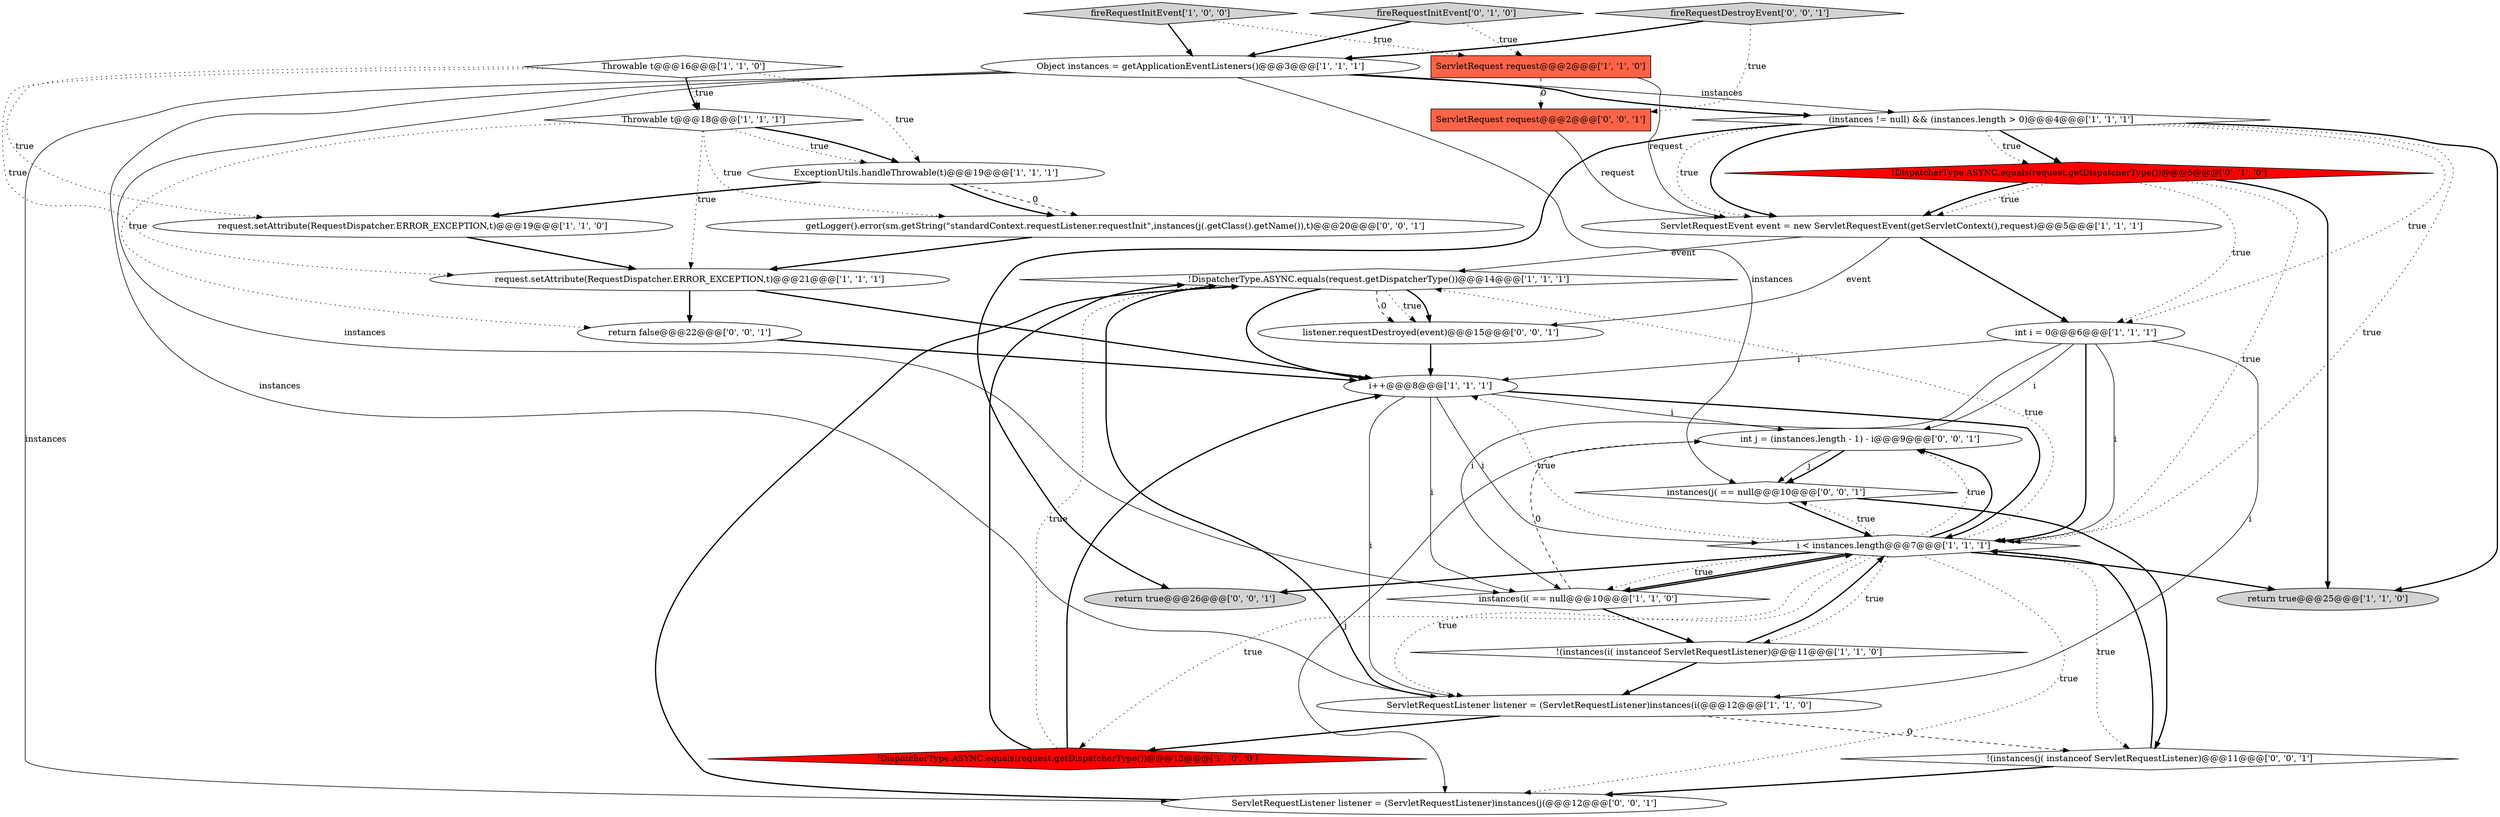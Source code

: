 digraph {
17 [style = filled, label = "ServletRequestEvent event = new ServletRequestEvent(getServletContext(),request)@@@5@@@['1', '1', '1']", fillcolor = white, shape = ellipse image = "AAA0AAABBB1BBB"];
2 [style = filled, label = "!DispatcherType.ASYNC.equals(request.getDispatcherType())@@@13@@@['1', '0', '0']", fillcolor = red, shape = diamond image = "AAA1AAABBB1BBB"];
20 [style = filled, label = "fireRequestInitEvent['0', '1', '0']", fillcolor = lightgray, shape = diamond image = "AAA0AAABBB2BBB"];
4 [style = filled, label = "(instances != null) && (instances.length > 0)@@@4@@@['1', '1', '1']", fillcolor = white, shape = diamond image = "AAA0AAABBB1BBB"];
21 [style = filled, label = "getLogger().error(sm.getString(\"standardContext.requestListener.requestInit\",instances(j(.getClass().getName()),t)@@@20@@@['0', '0', '1']", fillcolor = white, shape = ellipse image = "AAA0AAABBB3BBB"];
13 [style = filled, label = "return true@@@25@@@['1', '1', '0']", fillcolor = lightgray, shape = ellipse image = "AAA0AAABBB1BBB"];
26 [style = filled, label = "int j = (instances.length - 1) - i@@@9@@@['0', '0', '1']", fillcolor = white, shape = ellipse image = "AAA0AAABBB3BBB"];
30 [style = filled, label = "return false@@@22@@@['0', '0', '1']", fillcolor = white, shape = ellipse image = "AAA0AAABBB3BBB"];
5 [style = filled, label = "!DispatcherType.ASYNC.equals(request.getDispatcherType())@@@14@@@['1', '1', '1']", fillcolor = white, shape = diamond image = "AAA0AAABBB1BBB"];
27 [style = filled, label = "ServletRequest request@@@2@@@['0', '0', '1']", fillcolor = tomato, shape = box image = "AAA0AAABBB3BBB"];
0 [style = filled, label = "request.setAttribute(RequestDispatcher.ERROR_EXCEPTION,t)@@@19@@@['1', '1', '0']", fillcolor = white, shape = ellipse image = "AAA0AAABBB1BBB"];
18 [style = filled, label = "i++@@@8@@@['1', '1', '1']", fillcolor = white, shape = ellipse image = "AAA0AAABBB1BBB"];
1 [style = filled, label = "ServletRequest request@@@2@@@['1', '1', '0']", fillcolor = tomato, shape = box image = "AAA0AAABBB1BBB"];
22 [style = filled, label = "return true@@@26@@@['0', '0', '1']", fillcolor = lightgray, shape = ellipse image = "AAA0AAABBB3BBB"];
14 [style = filled, label = "fireRequestInitEvent['1', '0', '0']", fillcolor = lightgray, shape = diamond image = "AAA0AAABBB1BBB"];
19 [style = filled, label = "!DispatcherType.ASYNC.equals(request.getDispatcherType())@@@5@@@['0', '1', '0']", fillcolor = red, shape = diamond image = "AAA1AAABBB2BBB"];
7 [style = filled, label = "int i = 0@@@6@@@['1', '1', '1']", fillcolor = white, shape = ellipse image = "AAA0AAABBB1BBB"];
9 [style = filled, label = "ExceptionUtils.handleThrowable(t)@@@19@@@['1', '1', '1']", fillcolor = white, shape = ellipse image = "AAA0AAABBB1BBB"];
12 [style = filled, label = "Throwable t@@@18@@@['1', '1', '1']", fillcolor = white, shape = diamond image = "AAA0AAABBB1BBB"];
23 [style = filled, label = "instances(j( == null@@@10@@@['0', '0', '1']", fillcolor = white, shape = diamond image = "AAA0AAABBB3BBB"];
10 [style = filled, label = "Throwable t@@@16@@@['1', '1', '0']", fillcolor = white, shape = diamond image = "AAA0AAABBB1BBB"];
15 [style = filled, label = "instances(i( == null@@@10@@@['1', '1', '0']", fillcolor = white, shape = diamond image = "AAA0AAABBB1BBB"];
8 [style = filled, label = "!(instances(i( instanceof ServletRequestListener)@@@11@@@['1', '1', '0']", fillcolor = white, shape = diamond image = "AAA0AAABBB1BBB"];
6 [style = filled, label = "i < instances.length@@@7@@@['1', '1', '1']", fillcolor = white, shape = diamond image = "AAA0AAABBB1BBB"];
16 [style = filled, label = "ServletRequestListener listener = (ServletRequestListener)instances(i(@@@12@@@['1', '1', '0']", fillcolor = white, shape = ellipse image = "AAA0AAABBB1BBB"];
29 [style = filled, label = "ServletRequestListener listener = (ServletRequestListener)instances(j(@@@12@@@['0', '0', '1']", fillcolor = white, shape = ellipse image = "AAA0AAABBB3BBB"];
3 [style = filled, label = "Object instances = getApplicationEventListeners()@@@3@@@['1', '1', '1']", fillcolor = white, shape = ellipse image = "AAA0AAABBB1BBB"];
28 [style = filled, label = "fireRequestDestroyEvent['0', '0', '1']", fillcolor = lightgray, shape = diamond image = "AAA0AAABBB3BBB"];
11 [style = filled, label = "request.setAttribute(RequestDispatcher.ERROR_EXCEPTION,t)@@@21@@@['1', '1', '1']", fillcolor = white, shape = ellipse image = "AAA0AAABBB1BBB"];
25 [style = filled, label = "!(instances(j( instanceof ServletRequestListener)@@@11@@@['0', '0', '1']", fillcolor = white, shape = diamond image = "AAA0AAABBB3BBB"];
24 [style = filled, label = "listener.requestDestroyed(event)@@@15@@@['0', '0', '1']", fillcolor = white, shape = ellipse image = "AAA0AAABBB3BBB"];
14->3 [style = bold, label=""];
8->16 [style = bold, label=""];
29->5 [style = bold, label=""];
6->22 [style = bold, label=""];
1->27 [style = dashed, label="0"];
27->17 [style = solid, label="request"];
5->24 [style = dashed, label="0"];
4->7 [style = dotted, label="true"];
8->6 [style = bold, label=""];
7->15 [style = solid, label="i"];
25->29 [style = bold, label=""];
25->6 [style = bold, label=""];
12->9 [style = bold, label=""];
3->23 [style = solid, label="instances"];
30->18 [style = bold, label=""];
3->4 [style = bold, label=""];
12->21 [style = dotted, label="true"];
7->16 [style = solid, label="i"];
5->24 [style = dotted, label="true"];
17->24 [style = solid, label="event"];
6->26 [style = dotted, label="true"];
6->18 [style = dotted, label="true"];
9->21 [style = dashed, label="0"];
10->12 [style = bold, label=""];
9->21 [style = bold, label=""];
7->6 [style = solid, label="i"];
28->3 [style = bold, label=""];
28->27 [style = dotted, label="true"];
4->17 [style = dotted, label="true"];
6->15 [style = dotted, label="true"];
23->25 [style = bold, label=""];
3->29 [style = solid, label="instances"];
19->17 [style = dotted, label="true"];
16->25 [style = dashed, label="0"];
4->19 [style = bold, label=""];
2->18 [style = bold, label=""];
7->18 [style = solid, label="i"];
20->3 [style = bold, label=""];
1->17 [style = solid, label="request"];
24->18 [style = bold, label=""];
11->18 [style = bold, label=""];
18->15 [style = solid, label="i"];
12->11 [style = dotted, label="true"];
19->13 [style = bold, label=""];
21->11 [style = bold, label=""];
6->29 [style = dotted, label="true"];
6->25 [style = dotted, label="true"];
7->6 [style = bold, label=""];
15->26 [style = dashed, label="0"];
10->0 [style = dotted, label="true"];
14->1 [style = dotted, label="true"];
17->5 [style = solid, label="event"];
4->22 [style = bold, label=""];
11->30 [style = bold, label=""];
18->6 [style = solid, label="i"];
6->26 [style = bold, label=""];
4->17 [style = bold, label=""];
18->16 [style = solid, label="i"];
4->13 [style = bold, label=""];
0->11 [style = bold, label=""];
5->18 [style = bold, label=""];
19->17 [style = bold, label=""];
19->7 [style = dotted, label="true"];
10->9 [style = dotted, label="true"];
6->15 [style = bold, label=""];
6->2 [style = dotted, label="true"];
20->1 [style = dotted, label="true"];
18->6 [style = bold, label=""];
10->11 [style = dotted, label="true"];
6->8 [style = dotted, label="true"];
5->24 [style = bold, label=""];
6->13 [style = bold, label=""];
23->6 [style = bold, label=""];
16->5 [style = bold, label=""];
26->23 [style = solid, label="j"];
3->4 [style = solid, label="instances"];
2->5 [style = dotted, label="true"];
15->8 [style = bold, label=""];
4->19 [style = dotted, label="true"];
2->5 [style = bold, label=""];
4->6 [style = dotted, label="true"];
10->12 [style = dotted, label="true"];
9->0 [style = bold, label=""];
3->16 [style = solid, label="instances"];
6->23 [style = dotted, label="true"];
26->29 [style = solid, label="j"];
15->6 [style = bold, label=""];
16->2 [style = bold, label=""];
12->30 [style = dotted, label="true"];
17->7 [style = bold, label=""];
18->26 [style = solid, label="i"];
26->23 [style = bold, label=""];
19->6 [style = dotted, label="true"];
3->15 [style = solid, label="instances"];
7->26 [style = solid, label="i"];
6->16 [style = dotted, label="true"];
6->5 [style = dotted, label="true"];
12->9 [style = dotted, label="true"];
}
